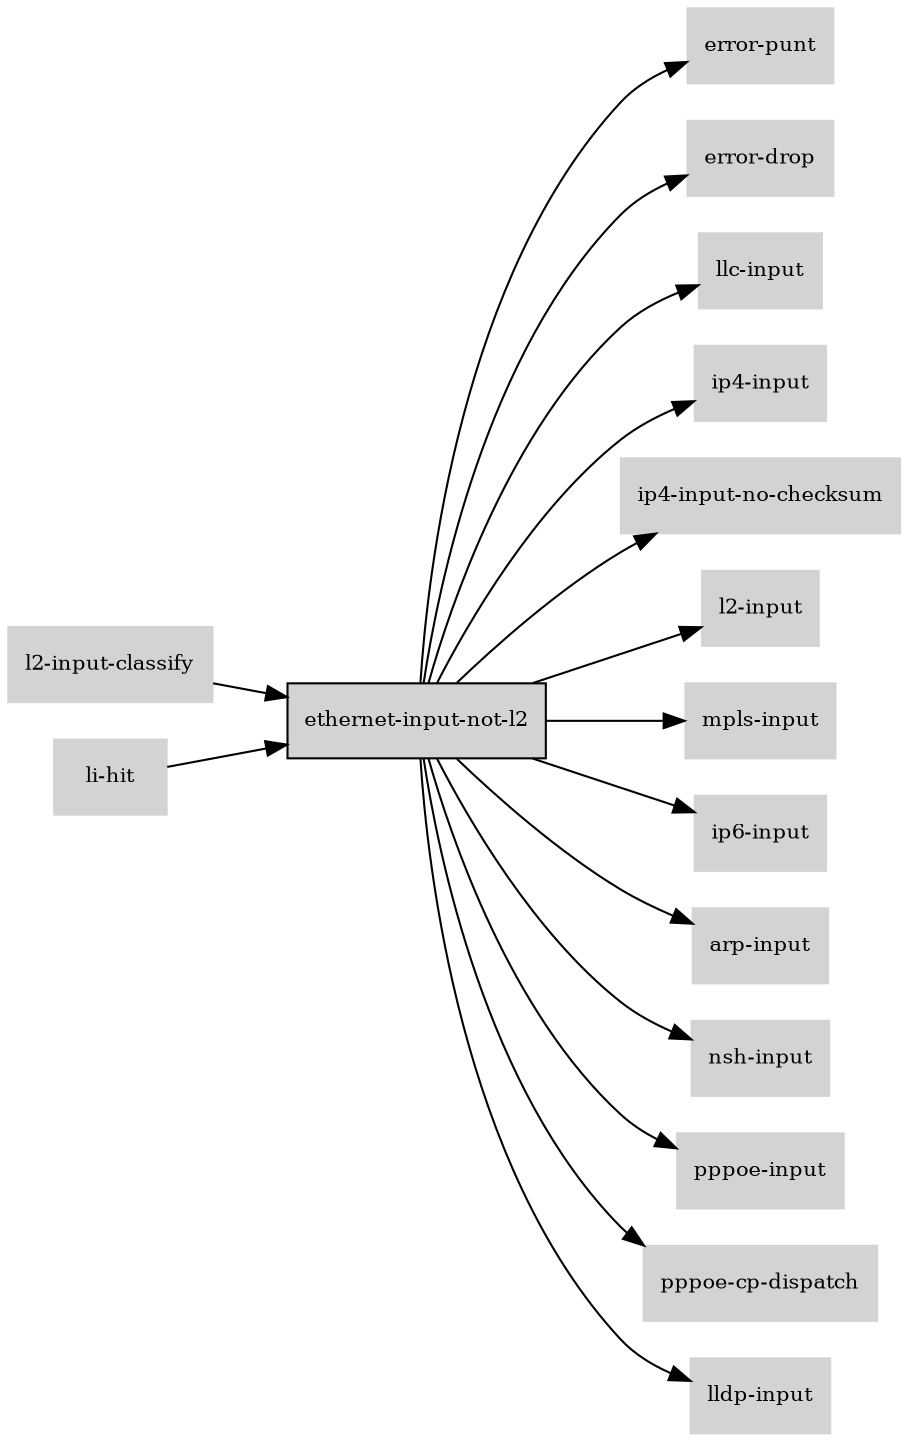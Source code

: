 digraph "ethernet_input_not_l2_subgraph" {
  rankdir=LR;
  node [shape=box, style=filled, fontsize=10, color=lightgray, fontcolor=black, fillcolor=lightgray];
  "ethernet-input-not-l2" [color=black, fontcolor=black, fillcolor=lightgray];
  edge [fontsize=8];
  "ethernet-input-not-l2" -> "error-punt";
  "ethernet-input-not-l2" -> "error-drop";
  "ethernet-input-not-l2" -> "llc-input";
  "ethernet-input-not-l2" -> "ip4-input";
  "ethernet-input-not-l2" -> "ip4-input-no-checksum";
  "ethernet-input-not-l2" -> "l2-input";
  "ethernet-input-not-l2" -> "mpls-input";
  "ethernet-input-not-l2" -> "ip6-input";
  "ethernet-input-not-l2" -> "arp-input";
  "ethernet-input-not-l2" -> "nsh-input";
  "ethernet-input-not-l2" -> "pppoe-input";
  "ethernet-input-not-l2" -> "pppoe-cp-dispatch";
  "ethernet-input-not-l2" -> "lldp-input";
  "l2-input-classify" -> "ethernet-input-not-l2";
  "li-hit" -> "ethernet-input-not-l2";
}
